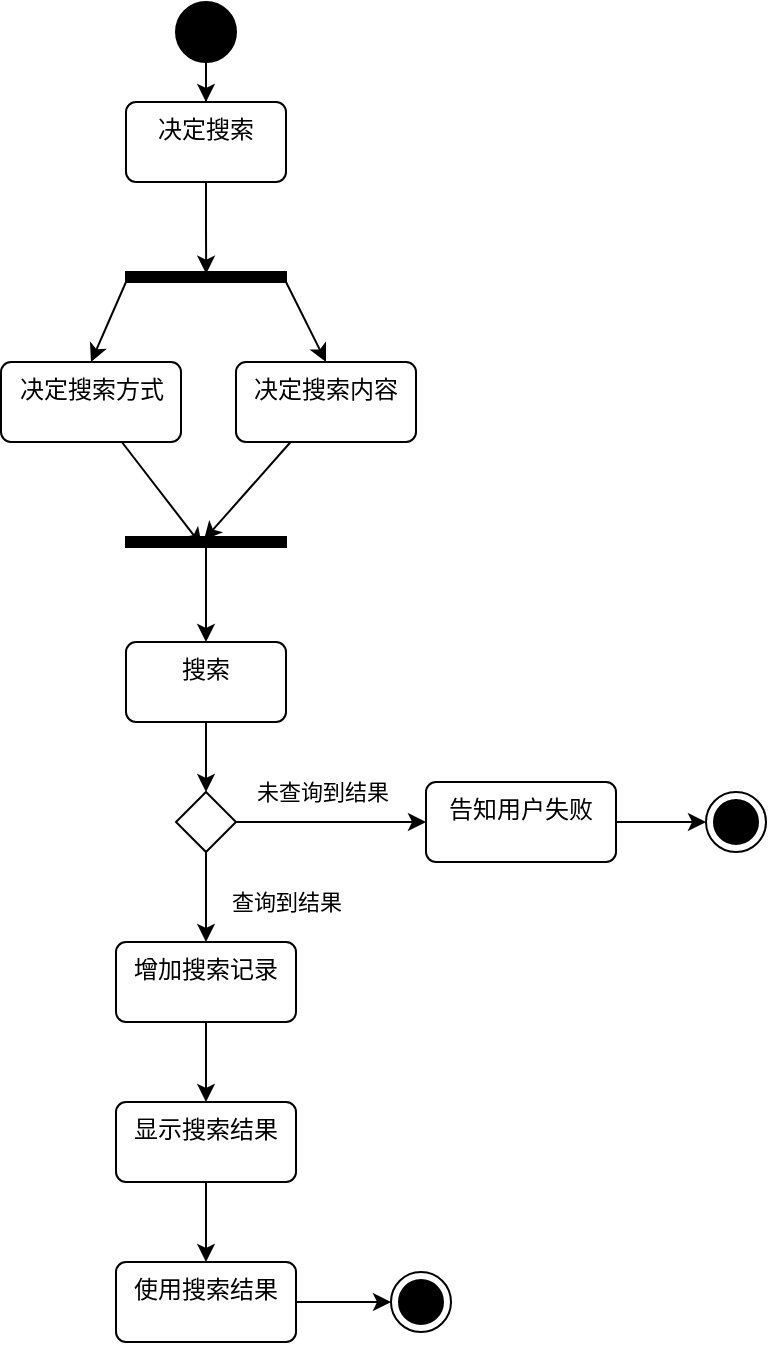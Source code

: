 <mxfile version="21.3.8" type="github">
  <diagram name="第 1 页" id="1bQIUgzjlXshrciDbQEI">
    <mxGraphModel dx="1728" dy="922" grid="1" gridSize="10" guides="1" tooltips="1" connect="1" arrows="1" fold="1" page="1" pageScale="1" pageWidth="827" pageHeight="1169" math="0" shadow="0">
      <root>
        <mxCell id="0" />
        <mxCell id="1" parent="0" />
        <mxCell id="SjhaU8M4ZDdy4UAupOeV-17" style="edgeStyle=orthogonalEdgeStyle;rounded=0;orthogonalLoop=1;jettySize=auto;html=1;entryX=0.5;entryY=0;entryDx=0;entryDy=0;" parent="1" source="SjhaU8M4ZDdy4UAupOeV-1" target="SjhaU8M4ZDdy4UAupOeV-14" edge="1">
          <mxGeometry relative="1" as="geometry" />
        </mxCell>
        <mxCell id="SjhaU8M4ZDdy4UAupOeV-1" value="" style="ellipse;fillColor=strokeColor;html=1;" parent="1" vertex="1">
          <mxGeometry x="215" y="40" width="30" height="30" as="geometry" />
        </mxCell>
        <mxCell id="SjhaU8M4ZDdy4UAupOeV-25" style="rounded=0;orthogonalLoop=1;jettySize=auto;html=1;entryX=0.3;entryY=0.513;entryDx=0;entryDy=0;entryPerimeter=0;" parent="1" source="SjhaU8M4ZDdy4UAupOeV-2" target="SjhaU8M4ZDdy4UAupOeV-16" edge="1">
          <mxGeometry relative="1" as="geometry" />
        </mxCell>
        <mxCell id="SjhaU8M4ZDdy4UAupOeV-2" value="决定搜索内容" style="html=1;align=center;verticalAlign=top;rounded=1;absoluteArcSize=1;arcSize=10;dashed=0;whiteSpace=wrap;" parent="1" vertex="1">
          <mxGeometry x="245" y="220" width="90" height="40" as="geometry" />
        </mxCell>
        <mxCell id="SjhaU8M4ZDdy4UAupOeV-32" style="edgeStyle=orthogonalEdgeStyle;rounded=0;orthogonalLoop=1;jettySize=auto;html=1;entryX=0;entryY=0.5;entryDx=0;entryDy=0;" parent="1" source="7Bqvf9NQ2BH0YnOYJtHq-1" target="SjhaU8M4ZDdy4UAupOeV-13" edge="1">
          <mxGeometry relative="1" as="geometry" />
        </mxCell>
        <mxCell id="7Bqvf9NQ2BH0YnOYJtHq-2" style="edgeStyle=orthogonalEdgeStyle;rounded=0;orthogonalLoop=1;jettySize=auto;html=1;exitX=0.5;exitY=1;exitDx=0;exitDy=0;" edge="1" parent="1" source="7Bqvf9NQ2BH0YnOYJtHq-3" target="7Bqvf9NQ2BH0YnOYJtHq-1">
          <mxGeometry relative="1" as="geometry" />
        </mxCell>
        <mxCell id="7Bqvf9NQ2BH0YnOYJtHq-4" style="edgeStyle=orthogonalEdgeStyle;rounded=0;orthogonalLoop=1;jettySize=auto;html=1;" edge="1" parent="1" source="SjhaU8M4ZDdy4UAupOeV-6" target="7Bqvf9NQ2BH0YnOYJtHq-3">
          <mxGeometry relative="1" as="geometry" />
        </mxCell>
        <mxCell id="SjhaU8M4ZDdy4UAupOeV-6" value="增加搜索记录" style="html=1;align=center;verticalAlign=top;rounded=1;absoluteArcSize=1;arcSize=10;dashed=0;whiteSpace=wrap;" parent="1" vertex="1">
          <mxGeometry x="185" y="510" width="90" height="40" as="geometry" />
        </mxCell>
        <mxCell id="SjhaU8M4ZDdy4UAupOeV-33" style="edgeStyle=orthogonalEdgeStyle;rounded=0;orthogonalLoop=1;jettySize=auto;html=1;entryX=0;entryY=0.5;entryDx=0;entryDy=0;" parent="1" source="SjhaU8M4ZDdy4UAupOeV-8" target="SjhaU8M4ZDdy4UAupOeV-12" edge="1">
          <mxGeometry relative="1" as="geometry" />
        </mxCell>
        <mxCell id="SjhaU8M4ZDdy4UAupOeV-8" value="告知用户失败" style="html=1;align=center;verticalAlign=top;rounded=1;absoluteArcSize=1;arcSize=10;dashed=0;whiteSpace=wrap;" parent="1" vertex="1">
          <mxGeometry x="340" y="430" width="95" height="40" as="geometry" />
        </mxCell>
        <mxCell id="SjhaU8M4ZDdy4UAupOeV-28" style="edgeStyle=orthogonalEdgeStyle;rounded=0;orthogonalLoop=1;jettySize=auto;html=1;entryX=0.5;entryY=0;entryDx=0;entryDy=0;" parent="1" source="SjhaU8M4ZDdy4UAupOeV-9" target="SjhaU8M4ZDdy4UAupOeV-10" edge="1">
          <mxGeometry relative="1" as="geometry" />
        </mxCell>
        <mxCell id="SjhaU8M4ZDdy4UAupOeV-9" value="搜索" style="html=1;align=center;verticalAlign=top;rounded=1;absoluteArcSize=1;arcSize=10;dashed=0;whiteSpace=wrap;" parent="1" vertex="1">
          <mxGeometry x="190" y="360" width="80" height="40" as="geometry" />
        </mxCell>
        <mxCell id="SjhaU8M4ZDdy4UAupOeV-29" style="edgeStyle=orthogonalEdgeStyle;rounded=0;orthogonalLoop=1;jettySize=auto;html=1;entryX=0;entryY=0.5;entryDx=0;entryDy=0;" parent="1" source="SjhaU8M4ZDdy4UAupOeV-10" target="SjhaU8M4ZDdy4UAupOeV-8" edge="1">
          <mxGeometry relative="1" as="geometry" />
        </mxCell>
        <mxCell id="SjhaU8M4ZDdy4UAupOeV-31" value="未查询到结果" style="edgeLabel;html=1;align=center;verticalAlign=middle;resizable=0;points=[];" parent="SjhaU8M4ZDdy4UAupOeV-29" vertex="1" connectable="0">
          <mxGeometry x="-0.287" y="-1" relative="1" as="geometry">
            <mxPoint x="9" y="-16" as="offset" />
          </mxGeometry>
        </mxCell>
        <mxCell id="SjhaU8M4ZDdy4UAupOeV-30" value="查询到结果" style="edgeStyle=orthogonalEdgeStyle;rounded=0;orthogonalLoop=1;jettySize=auto;html=1;entryX=0.5;entryY=0;entryDx=0;entryDy=0;" parent="1" source="SjhaU8M4ZDdy4UAupOeV-10" target="SjhaU8M4ZDdy4UAupOeV-6" edge="1">
          <mxGeometry x="0.111" y="40" relative="1" as="geometry">
            <mxPoint as="offset" />
          </mxGeometry>
        </mxCell>
        <mxCell id="SjhaU8M4ZDdy4UAupOeV-10" value="" style="rhombus;" parent="1" vertex="1">
          <mxGeometry x="215" y="435" width="30" height="30" as="geometry" />
        </mxCell>
        <mxCell id="SjhaU8M4ZDdy4UAupOeV-22" style="rounded=0;orthogonalLoop=1;jettySize=auto;html=1;entryX=0.9;entryY=0.525;entryDx=0;entryDy=0;entryPerimeter=0;" parent="1" source="SjhaU8M4ZDdy4UAupOeV-11" target="SjhaU8M4ZDdy4UAupOeV-16" edge="1">
          <mxGeometry relative="1" as="geometry" />
        </mxCell>
        <mxCell id="SjhaU8M4ZDdy4UAupOeV-11" value="决定搜索方式" style="html=1;align=center;verticalAlign=top;rounded=1;absoluteArcSize=1;arcSize=10;dashed=0;whiteSpace=wrap;" parent="1" vertex="1">
          <mxGeometry x="127.5" y="220" width="90" height="40" as="geometry" />
        </mxCell>
        <mxCell id="SjhaU8M4ZDdy4UAupOeV-12" value="" style="ellipse;html=1;shape=endState;fillColor=strokeColor;" parent="1" vertex="1">
          <mxGeometry x="480" y="435" width="30" height="30" as="geometry" />
        </mxCell>
        <mxCell id="SjhaU8M4ZDdy4UAupOeV-13" value="" style="ellipse;html=1;shape=endState;fillColor=strokeColor;" parent="1" vertex="1">
          <mxGeometry x="322.5" y="675" width="30" height="30" as="geometry" />
        </mxCell>
        <mxCell id="SjhaU8M4ZDdy4UAupOeV-18" style="edgeStyle=orthogonalEdgeStyle;rounded=0;orthogonalLoop=1;jettySize=auto;html=1;entryX=0.171;entryY=0.499;entryDx=0;entryDy=0;entryPerimeter=0;" parent="1" source="SjhaU8M4ZDdy4UAupOeV-14" target="SjhaU8M4ZDdy4UAupOeV-15" edge="1">
          <mxGeometry relative="1" as="geometry" />
        </mxCell>
        <mxCell id="SjhaU8M4ZDdy4UAupOeV-14" value="决定搜索" style="html=1;align=center;verticalAlign=top;rounded=1;absoluteArcSize=1;arcSize=10;dashed=0;whiteSpace=wrap;" parent="1" vertex="1">
          <mxGeometry x="190" y="90" width="80" height="40" as="geometry" />
        </mxCell>
        <mxCell id="SjhaU8M4ZDdy4UAupOeV-19" style="rounded=0;orthogonalLoop=1;jettySize=auto;html=1;entryX=0.5;entryY=0;entryDx=0;entryDy=0;" parent="1" source="SjhaU8M4ZDdy4UAupOeV-15" target="SjhaU8M4ZDdy4UAupOeV-11" edge="1">
          <mxGeometry relative="1" as="geometry" />
        </mxCell>
        <mxCell id="SjhaU8M4ZDdy4UAupOeV-20" style="rounded=0;orthogonalLoop=1;jettySize=auto;html=1;entryX=0.5;entryY=0;entryDx=0;entryDy=0;" parent="1" source="SjhaU8M4ZDdy4UAupOeV-15" target="SjhaU8M4ZDdy4UAupOeV-2" edge="1">
          <mxGeometry relative="1" as="geometry" />
        </mxCell>
        <mxCell id="SjhaU8M4ZDdy4UAupOeV-15" value="" style="html=1;points=[];perimeter=orthogonalPerimeter;fillColor=strokeColor;direction=south;" parent="1" vertex="1">
          <mxGeometry x="190" y="175" width="80" height="5" as="geometry" />
        </mxCell>
        <mxCell id="SjhaU8M4ZDdy4UAupOeV-27" style="edgeStyle=orthogonalEdgeStyle;rounded=0;orthogonalLoop=1;jettySize=auto;html=1;entryX=0.5;entryY=0;entryDx=0;entryDy=0;" parent="1" source="SjhaU8M4ZDdy4UAupOeV-16" target="SjhaU8M4ZDdy4UAupOeV-9" edge="1">
          <mxGeometry relative="1" as="geometry" />
        </mxCell>
        <mxCell id="SjhaU8M4ZDdy4UAupOeV-16" value="" style="html=1;points=[];perimeter=orthogonalPerimeter;fillColor=strokeColor;direction=south;" parent="1" vertex="1">
          <mxGeometry x="190" y="307.5" width="80" height="5" as="geometry" />
        </mxCell>
        <mxCell id="7Bqvf9NQ2BH0YnOYJtHq-1" value="使用搜索结果" style="html=1;align=center;verticalAlign=top;rounded=1;absoluteArcSize=1;arcSize=10;dashed=0;whiteSpace=wrap;" vertex="1" parent="1">
          <mxGeometry x="185" y="670" width="90" height="40" as="geometry" />
        </mxCell>
        <mxCell id="7Bqvf9NQ2BH0YnOYJtHq-3" value="显示搜索结果" style="html=1;align=center;verticalAlign=top;rounded=1;absoluteArcSize=1;arcSize=10;dashed=0;whiteSpace=wrap;" vertex="1" parent="1">
          <mxGeometry x="185" y="590" width="90" height="40" as="geometry" />
        </mxCell>
      </root>
    </mxGraphModel>
  </diagram>
</mxfile>
